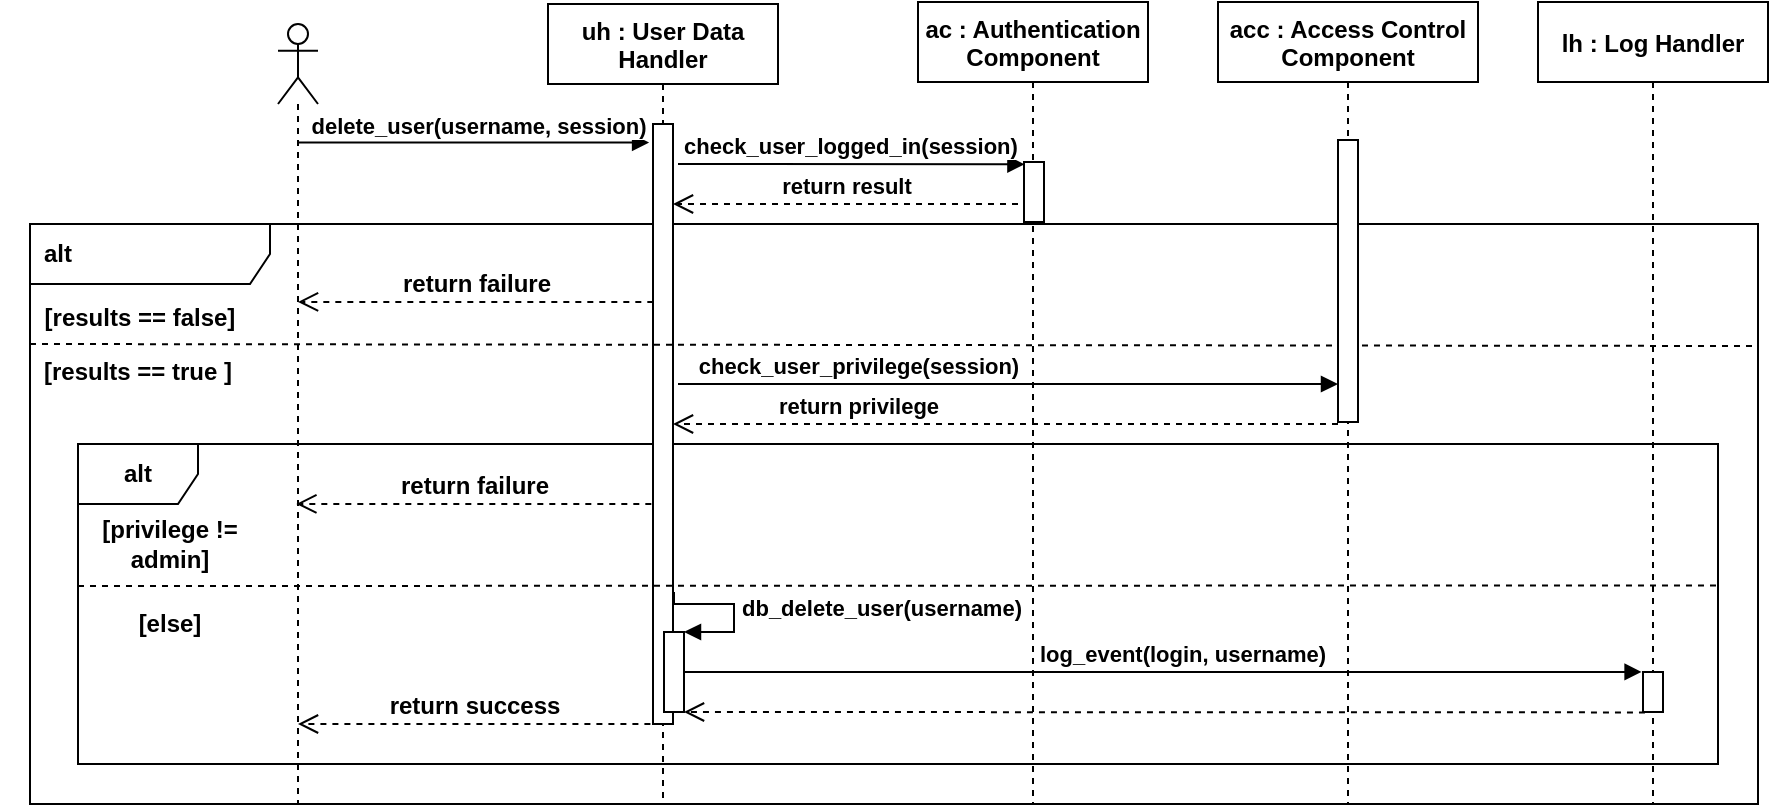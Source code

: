 <mxfile version="15.5.2" type="device"><diagram id="iNSmyKYfU8Jn5sc_922k" name="Page-1"><mxGraphModel dx="1831" dy="512" grid="1" gridSize="10" guides="1" tooltips="1" connect="1" arrows="1" fold="1" page="1" pageScale="1" pageWidth="850" pageHeight="1100" math="0" shadow="0"><root><mxCell id="0"/><mxCell id="1" parent="0"/><mxCell id="IfFnZldsuTPujF-EOs4x-30" value="&lt;font style=&quot;font-size: 12px&quot;&gt;&lt;b&gt;alt&lt;/b&gt;&lt;/font&gt;" style="shape=umlFrame;whiteSpace=wrap;html=1;width=120;height=30;boundedLbl=1;verticalAlign=middle;align=left;spacingLeft=5;" vertex="1" parent="1"><mxGeometry x="-4" y="190" width="864" height="290" as="geometry"/></mxCell><mxCell id="IfFnZldsuTPujF-EOs4x-45" value="&lt;b&gt;alt&lt;/b&gt;" style="shape=umlFrame;whiteSpace=wrap;html=1;fontSize=12;" vertex="1" parent="1"><mxGeometry x="20" y="300" width="820" height="160" as="geometry"/></mxCell><mxCell id="IfFnZldsuTPujF-EOs4x-60" value="&lt;b&gt;check_user_privilege(session)&lt;/b&gt;" style="html=1;verticalAlign=bottom;endArrow=block;rounded=0;" edge="1" parent="1" target="IfFnZldsuTPujF-EOs4x-62"><mxGeometry x="-0.456" width="80" relative="1" as="geometry"><mxPoint x="320" y="270" as="sourcePoint"/><mxPoint x="640" y="270" as="targetPoint"/><mxPoint as="offset"/></mxGeometry></mxCell><mxCell id="IfFnZldsuTPujF-EOs4x-31" value="uh : User Data&#xA; Handler" style="shape=umlLifeline;perimeter=lifelinePerimeter;container=1;collapsible=0;recursiveResize=0;rounded=0;shadow=0;strokeWidth=1;fontStyle=1" vertex="1" parent="1"><mxGeometry x="255" y="80" width="115" height="400" as="geometry"/></mxCell><mxCell id="IfFnZldsuTPujF-EOs4x-32" value="" style="points=[];perimeter=orthogonalPerimeter;rounded=0;shadow=0;strokeWidth=1;" vertex="1" parent="IfFnZldsuTPujF-EOs4x-31"><mxGeometry x="52.5" y="60" width="10" height="300" as="geometry"/></mxCell><mxCell id="IfFnZldsuTPujF-EOs4x-67" value="" style="html=1;points=[];perimeter=orthogonalPerimeter;fontSize=11;" vertex="1" parent="IfFnZldsuTPujF-EOs4x-31"><mxGeometry x="58" y="314" width="10" height="40" as="geometry"/></mxCell><mxCell id="IfFnZldsuTPujF-EOs4x-68" value="&lt;b&gt;db_delete_user(username)&lt;/b&gt;" style="edgeStyle=orthogonalEdgeStyle;html=1;align=left;spacingLeft=2;endArrow=block;rounded=0;entryX=1;entryY=0;fontSize=11;" edge="1" target="IfFnZldsuTPujF-EOs4x-67" parent="IfFnZldsuTPujF-EOs4x-31"><mxGeometry relative="1" as="geometry"><mxPoint x="63" y="294" as="sourcePoint"/><Array as="points"><mxPoint x="63" y="300"/><mxPoint x="93" y="300"/><mxPoint x="93" y="314"/></Array></mxGeometry></mxCell><mxCell id="IfFnZldsuTPujF-EOs4x-33" value="" style="shape=umlLifeline;participant=umlActor;perimeter=lifelinePerimeter;whiteSpace=wrap;html=1;container=1;collapsible=0;recursiveResize=0;verticalAlign=top;spacingTop=36;outlineConnect=0;" vertex="1" parent="1"><mxGeometry x="120" y="90" width="20" height="390" as="geometry"/></mxCell><mxCell id="IfFnZldsuTPujF-EOs4x-34" value="" style="html=1;verticalAlign=bottom;endArrow=block;rounded=0;entryX=-0.195;entryY=0.031;entryDx=0;entryDy=0;entryPerimeter=0;" edge="1" parent="1" source="IfFnZldsuTPujF-EOs4x-33" target="IfFnZldsuTPujF-EOs4x-32"><mxGeometry width="80" relative="1" as="geometry"><mxPoint x="140" y="149" as="sourcePoint"/><mxPoint x="300" y="150" as="targetPoint"/></mxGeometry></mxCell><mxCell id="IfFnZldsuTPujF-EOs4x-59" value="&lt;b&gt;delete_user(username, session)&lt;br&gt;&lt;/b&gt;" style="edgeLabel;html=1;align=center;verticalAlign=middle;resizable=0;points=[];" vertex="1" connectable="0" parent="IfFnZldsuTPujF-EOs4x-34"><mxGeometry x="-0.099" y="1" relative="1" as="geometry"><mxPoint x="11" y="-8" as="offset"/></mxGeometry></mxCell><mxCell id="IfFnZldsuTPujF-EOs4x-35" value="ac : Authentication&#xA; Component" style="shape=umlLifeline;perimeter=lifelinePerimeter;container=1;collapsible=0;recursiveResize=0;rounded=0;shadow=0;strokeWidth=1;fontStyle=1" vertex="1" parent="1"><mxGeometry x="440" y="79" width="115" height="401" as="geometry"/></mxCell><mxCell id="IfFnZldsuTPujF-EOs4x-36" value="" style="points=[];perimeter=orthogonalPerimeter;rounded=0;shadow=0;strokeWidth=1;" vertex="1" parent="IfFnZldsuTPujF-EOs4x-35"><mxGeometry x="53" y="80" width="10" height="30" as="geometry"/></mxCell><mxCell id="IfFnZldsuTPujF-EOs4x-38" value="&lt;b&gt;check_user_logged_in(session)&lt;/b&gt;" style="html=1;verticalAlign=bottom;endArrow=block;rounded=0;entryX=0.021;entryY=0.038;entryDx=0;entryDy=0;entryPerimeter=0;" edge="1" parent="1" target="IfFnZldsuTPujF-EOs4x-36"><mxGeometry width="80" relative="1" as="geometry"><mxPoint x="320" y="160" as="sourcePoint"/><mxPoint x="520" y="158" as="targetPoint"/></mxGeometry></mxCell><mxCell id="IfFnZldsuTPujF-EOs4x-39" value="&lt;b&gt;return result&lt;br&gt;&lt;/b&gt;" style="html=1;verticalAlign=bottom;endArrow=open;dashed=1;endSize=8;rounded=0;" edge="1" parent="1" target="IfFnZldsuTPujF-EOs4x-32"><mxGeometry relative="1" as="geometry"><mxPoint x="490" y="180" as="sourcePoint"/><mxPoint x="560" y="180" as="targetPoint"/></mxGeometry></mxCell><mxCell id="IfFnZldsuTPujF-EOs4x-41" value="" style="endArrow=none;dashed=1;html=1;strokeWidth=1;rounded=0;endSize=6;exitX=0;exitY=1;exitDx=0;exitDy=0;" edge="1" parent="1"><mxGeometry width="50" height="50" relative="1" as="geometry"><mxPoint x="-4" y="250.0" as="sourcePoint"/><mxPoint x="860" y="251" as="targetPoint"/></mxGeometry></mxCell><mxCell id="IfFnZldsuTPujF-EOs4x-42" value="&lt;b&gt;[results == true ]&lt;br&gt;&lt;/b&gt;" style="text;html=1;strokeColor=none;fillColor=none;align=center;verticalAlign=middle;whiteSpace=wrap;rounded=0;" vertex="1" parent="1"><mxGeometry x="-5" y="249" width="110" height="30" as="geometry"/></mxCell><mxCell id="IfFnZldsuTPujF-EOs4x-43" value="&lt;b&gt;[results == false]&lt;/b&gt;" style="text;html=1;strokeColor=none;fillColor=none;align=center;verticalAlign=middle;whiteSpace=wrap;rounded=0;" vertex="1" parent="1"><mxGeometry x="-4" y="222" width="110" height="30" as="geometry"/></mxCell><mxCell id="IfFnZldsuTPujF-EOs4x-44" value="&lt;b&gt;return failure&lt;br&gt;&lt;/b&gt;" style="html=1;verticalAlign=bottom;endArrow=open;dashed=1;endSize=8;rounded=0;fontSize=12;strokeWidth=1;exitX=0.016;exitY=0.476;exitDx=0;exitDy=0;exitPerimeter=0;" edge="1" parent="1" target="IfFnZldsuTPujF-EOs4x-33"><mxGeometry relative="1" as="geometry"><mxPoint x="307.66" y="228.96" as="sourcePoint"/><mxPoint x="140" y="229" as="targetPoint"/></mxGeometry></mxCell><mxCell id="IfFnZldsuTPujF-EOs4x-46" value="&lt;div&gt;&lt;b&gt;[privilege != &lt;br&gt;&lt;/b&gt;&lt;/div&gt;&lt;div&gt;&lt;b&gt;admin]&lt;/b&gt;&lt;/div&gt;" style="text;html=1;strokeColor=none;fillColor=none;align=center;verticalAlign=middle;whiteSpace=wrap;rounded=0;fontSize=12;" vertex="1" parent="1"><mxGeometry x="-19" y="340" width="170" height="20" as="geometry"/></mxCell><mxCell id="IfFnZldsuTPujF-EOs4x-47" value="&lt;b&gt;[else]&lt;/b&gt;" style="text;html=1;strokeColor=none;fillColor=none;align=center;verticalAlign=middle;whiteSpace=wrap;rounded=0;fontSize=12;" vertex="1" parent="1"><mxGeometry x="-19" y="380" width="170" height="20" as="geometry"/></mxCell><mxCell id="IfFnZldsuTPujF-EOs4x-48" value="" style="endArrow=none;dashed=1;html=1;rounded=0;fontSize=12;endSize=6;strokeWidth=1;entryX=1;entryY=0.442;entryDx=0;entryDy=0;entryPerimeter=0;" edge="1" parent="1" target="IfFnZldsuTPujF-EOs4x-45"><mxGeometry width="50" height="50" relative="1" as="geometry"><mxPoint x="20" y="371" as="sourcePoint"/><mxPoint x="900" y="369" as="targetPoint"/><Array as="points"/></mxGeometry></mxCell><mxCell id="IfFnZldsuTPujF-EOs4x-51" value="&lt;b&gt;return success&lt;br&gt;&lt;/b&gt;" style="html=1;verticalAlign=bottom;endArrow=open;dashed=1;endSize=8;rounded=0;fontSize=12;strokeWidth=1;exitX=-0.13;exitY=1;exitDx=0;exitDy=0;exitPerimeter=0;" edge="1" parent="1" source="IfFnZldsuTPujF-EOs4x-32" target="IfFnZldsuTPujF-EOs4x-33"><mxGeometry relative="1" as="geometry"><mxPoint x="310" y="410" as="sourcePoint"/><mxPoint x="230" y="410" as="targetPoint"/></mxGeometry></mxCell><mxCell id="IfFnZldsuTPujF-EOs4x-52" value="&lt;b&gt;return failure&lt;br&gt;&lt;/b&gt;" style="html=1;verticalAlign=bottom;endArrow=open;dashed=1;endSize=8;rounded=0;fontSize=12;strokeWidth=1;exitX=0.016;exitY=0.476;exitDx=0;exitDy=0;exitPerimeter=0;" edge="1" parent="1"><mxGeometry relative="1" as="geometry"><mxPoint x="306.66" y="329.96" as="sourcePoint"/><mxPoint x="129.167" y="329.96" as="targetPoint"/></mxGeometry></mxCell><mxCell id="IfFnZldsuTPujF-EOs4x-53" value="lh : Log Handler" style="shape=umlLifeline;perimeter=lifelinePerimeter;container=1;collapsible=0;recursiveResize=0;rounded=0;shadow=0;strokeWidth=1;fontStyle=1" vertex="1" parent="1"><mxGeometry x="750" y="79" width="115" height="401" as="geometry"/></mxCell><mxCell id="IfFnZldsuTPujF-EOs4x-54" value="" style="points=[];perimeter=orthogonalPerimeter;rounded=0;shadow=0;strokeWidth=1;" vertex="1" parent="IfFnZldsuTPujF-EOs4x-53"><mxGeometry x="52.5" y="335" width="10" height="20" as="geometry"/></mxCell><mxCell id="IfFnZldsuTPujF-EOs4x-55" value="&lt;font style=&quot;font-size: 11px&quot;&gt;&lt;b&gt;log_event(login, username)&lt;br&gt;&lt;/b&gt;&lt;/font&gt;" style="html=1;verticalAlign=bottom;endArrow=block;rounded=0;fontSize=12;endSize=6;strokeWidth=1;entryX=-0.071;entryY=-0.003;entryDx=0;entryDy=0;entryPerimeter=0;" edge="1" parent="1" source="IfFnZldsuTPujF-EOs4x-67" target="IfFnZldsuTPujF-EOs4x-54"><mxGeometry x="0.04" width="80" relative="1" as="geometry"><mxPoint x="690" y="460" as="sourcePoint"/><mxPoint x="880" y="330" as="targetPoint"/><mxPoint as="offset"/></mxGeometry></mxCell><mxCell id="IfFnZldsuTPujF-EOs4x-56" value="" style="html=1;verticalAlign=bottom;endArrow=open;dashed=1;endSize=8;rounded=0;fontSize=12;strokeWidth=1;exitX=0.098;exitY=1.01;exitDx=0;exitDy=0;exitPerimeter=0;" edge="1" parent="1" source="IfFnZldsuTPujF-EOs4x-54" target="IfFnZldsuTPujF-EOs4x-67"><mxGeometry relative="1" as="geometry"><mxPoint x="706.13" y="460.35" as="sourcePoint"/><mxPoint x="350.0" y="459.996" as="targetPoint"/></mxGeometry></mxCell><mxCell id="IfFnZldsuTPujF-EOs4x-61" value="acc : Access Control&#xA;Component" style="shape=umlLifeline;perimeter=lifelinePerimeter;container=1;collapsible=0;recursiveResize=0;rounded=0;shadow=0;strokeWidth=1;fontStyle=1" vertex="1" parent="1"><mxGeometry x="590" y="79" width="130" height="401" as="geometry"/></mxCell><mxCell id="IfFnZldsuTPujF-EOs4x-49" value="&lt;font style=&quot;font-size: 11px&quot;&gt;&lt;b&gt;return privilege&lt;br&gt;&lt;/b&gt;&lt;/font&gt;" style="html=1;verticalAlign=bottom;endArrow=open;dashed=1;endSize=8;rounded=0;fontSize=12;strokeWidth=1;" edge="1" parent="IfFnZldsuTPujF-EOs4x-61" target="IfFnZldsuTPujF-EOs4x-32"><mxGeometry x="0.444" relative="1" as="geometry"><mxPoint x="60" y="211" as="sourcePoint"/><mxPoint x="-155.33" y="210.72" as="targetPoint"/><mxPoint as="offset"/></mxGeometry></mxCell><mxCell id="IfFnZldsuTPujF-EOs4x-62" value="" style="points=[];perimeter=orthogonalPerimeter;rounded=0;shadow=0;strokeWidth=1;" vertex="1" parent="IfFnZldsuTPujF-EOs4x-61"><mxGeometry x="60" y="69" width="10" height="141" as="geometry"/></mxCell></root></mxGraphModel></diagram></mxfile>